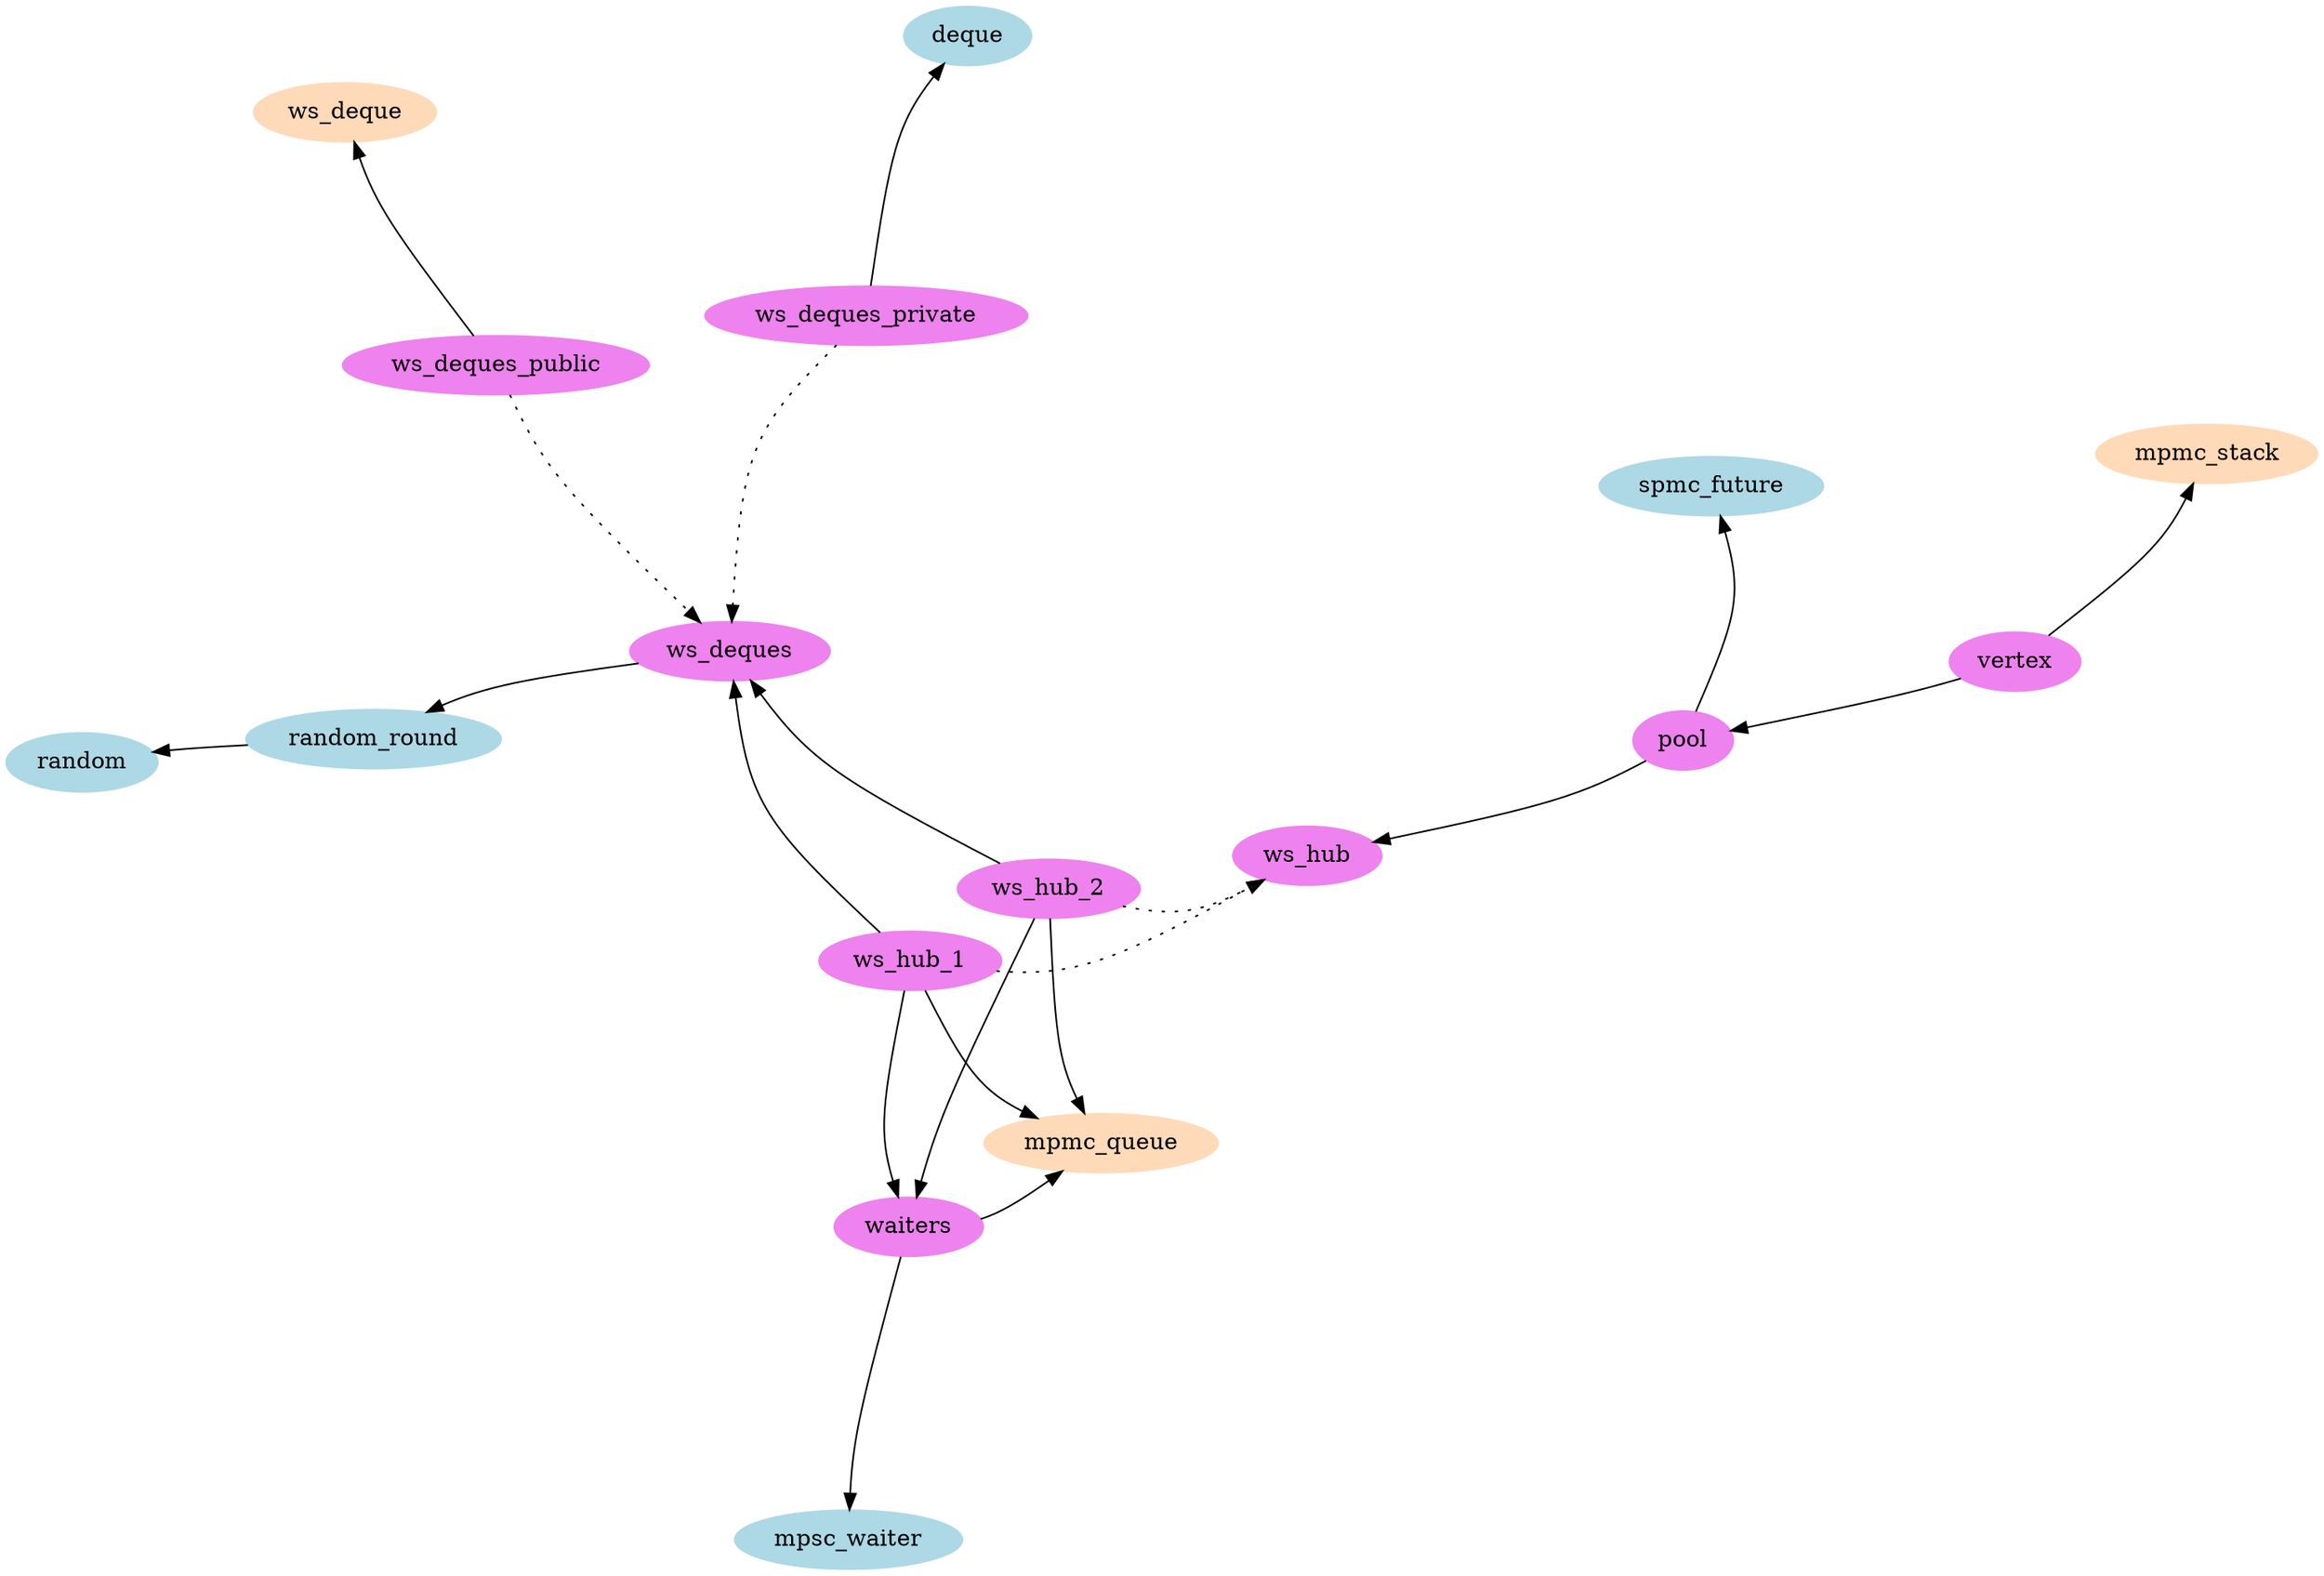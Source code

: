 digraph {
	layout=sfdp
	overlap=false
	splines=curved

	subgraph cluster_std {
		label="std"
		node [style=filled, color=lightblue]
		random [label="random"]
		random_round [label="random_round"]
		deque [label="deque"]
		mpsc_waiter [label="mpsc_waiter"]
		spmc_future [label="spmc_future"]
	}

	subgraph cluster_saturn {
		label="saturn"
		node [style=filled, color=peachpuff]
		mpmc_stack [label="mpmc_stack"]
		mpmc_queue [label="mpmc_queue"]
		ws_deque [label="ws_deque"]
	}

	subgraph cluster_parabs {
		label="parabs"
		node [style=filled, color=violet]
		ws_deques [label="ws_deques"]
		ws_deques_public [label="ws_deques_public"]
		ws_deques_private [label="ws_deques_private"]
		waiters [label="waiters"]
		ws_hub [label="ws_hub"]
		ws_hub_1 [label="ws_hub_1"]
		ws_hub_2 [label="ws_hub_2"]
		pool [label="pool"]
		vertex [label="vertex"]
	}

	random_round -> random

	ws_deques_public -> ws_deque
	ws_deques_public -> ws_deques [style=dotted]

	ws_deques_private -> deque
	ws_deques_private -> ws_deques [style=dotted]

	ws_deques -> random_round

	waiters -> mpsc_waiter
	waiters -> mpmc_queue

	ws_hub_1 -> mpmc_queue
	ws_hub_1 -> ws_deques
	ws_hub_1 -> waiters
	ws_hub_1 -> ws_hub [style=dotted]

	ws_hub_2 -> mpmc_queue
	ws_hub_2 -> ws_deques
	ws_hub_2 -> waiters
	ws_hub_2 -> ws_hub [style=dotted]

	pool -> spmc_future
	pool -> ws_hub

	vertex -> mpmc_stack
	vertex -> pool
}
